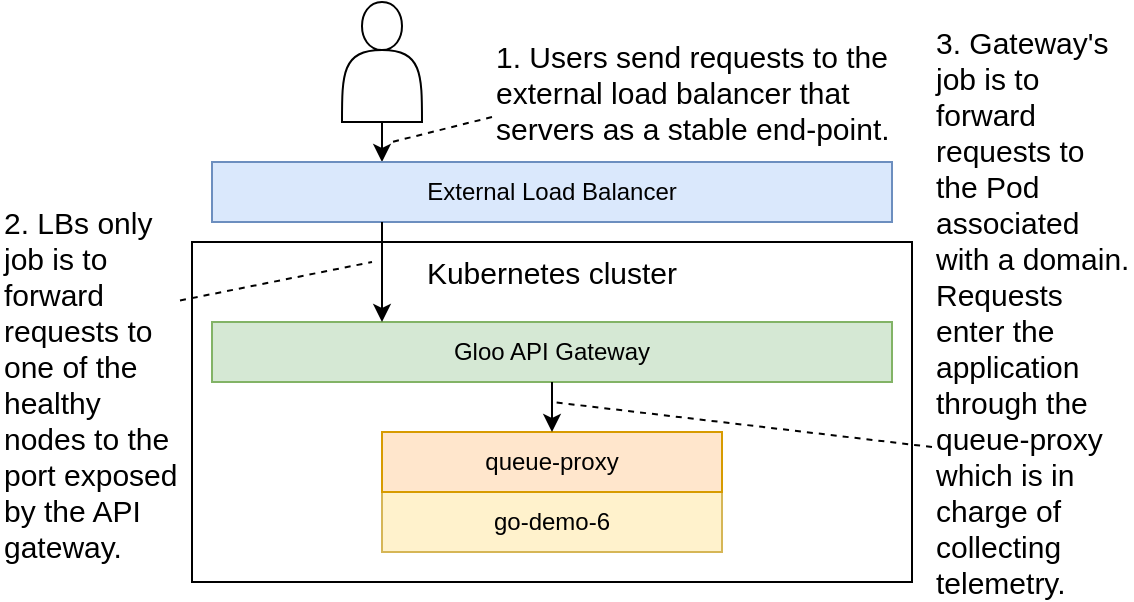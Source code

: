 <mxfile version="11.2.1" type="device" pages="1"><diagram id="KRm0tt6z543xYg5zOcwD" name="Page-1"><mxGraphModel dx="1147" dy="724" grid="1" gridSize="10" guides="1" tooltips="1" connect="1" arrows="1" fold="1" page="1" pageScale="1" pageWidth="850" pageHeight="1100" math="0" shadow="0"><root><mxCell id="0"/><mxCell id="1" parent="0"/><mxCell id="rLweVuyjbfKoWELMfHHj-5" value="Kubernetes cluster" style="rounded=0;whiteSpace=wrap;html=1;verticalAlign=top;fontSize=15;" vertex="1" parent="1"><mxGeometry x="280" y="190" width="360" height="170" as="geometry"/></mxCell><mxCell id="rLweVuyjbfKoWELMfHHj-1" value="Gloo API Gateway" style="rounded=0;whiteSpace=wrap;html=1;fillColor=#d5e8d4;strokeColor=#82b366;" vertex="1" parent="1"><mxGeometry x="290" y="230" width="340" height="30" as="geometry"/></mxCell><mxCell id="rLweVuyjbfKoWELMfHHj-3" value="" style="shape=actor;whiteSpace=wrap;html=1;" vertex="1" parent="1"><mxGeometry x="355" y="70" width="40" height="60" as="geometry"/></mxCell><mxCell id="rLweVuyjbfKoWELMfHHj-4" value="" style="endArrow=classic;html=1;exitX=0.5;exitY=1;exitDx=0;exitDy=0;entryX=0.25;entryY=0;entryDx=0;entryDy=0;" edge="1" parent="1" source="rLweVuyjbfKoWELMfHHj-3" target="rLweVuyjbfKoWELMfHHj-6"><mxGeometry width="50" height="50" relative="1" as="geometry"><mxPoint x="250" y="230" as="sourcePoint"/><mxPoint x="300" y="180" as="targetPoint"/></mxGeometry></mxCell><mxCell id="rLweVuyjbfKoWELMfHHj-6" value="External Load Balancer" style="rounded=0;whiteSpace=wrap;html=1;fillColor=#dae8fc;strokeColor=#6c8ebf;" vertex="1" parent="1"><mxGeometry x="290" y="150" width="340" height="30" as="geometry"/></mxCell><mxCell id="rLweVuyjbfKoWELMfHHj-7" value="" style="endArrow=classic;html=1;exitX=0.25;exitY=1;exitDx=0;exitDy=0;entryX=0.25;entryY=0;entryDx=0;entryDy=0;" edge="1" parent="1" source="rLweVuyjbfKoWELMfHHj-6" target="rLweVuyjbfKoWELMfHHj-1"><mxGeometry width="50" height="50" relative="1" as="geometry"><mxPoint x="470" y="120" as="sourcePoint"/><mxPoint x="470" y="150" as="targetPoint"/></mxGeometry></mxCell><mxCell id="rLweVuyjbfKoWELMfHHj-10" value="" style="group;fillColor=#ffe6cc;strokeColor=#d79b00;" vertex="1" connectable="0" parent="1"><mxGeometry x="375" y="285" width="170" height="60" as="geometry"/></mxCell><mxCell id="rLweVuyjbfKoWELMfHHj-8" value="go-demo-6" style="rounded=0;whiteSpace=wrap;html=1;fillColor=#fff2cc;strokeColor=#d6b656;" vertex="1" parent="rLweVuyjbfKoWELMfHHj-10"><mxGeometry y="30" width="170" height="30" as="geometry"/></mxCell><mxCell id="rLweVuyjbfKoWELMfHHj-9" value="queue-proxy" style="rounded=0;whiteSpace=wrap;html=1;fillColor=#ffe6cc;strokeColor=#d79b00;" vertex="1" parent="rLweVuyjbfKoWELMfHHj-10"><mxGeometry width="170" height="30" as="geometry"/></mxCell><mxCell id="rLweVuyjbfKoWELMfHHj-11" value="" style="endArrow=classic;html=1;fontSize=15;exitX=0.5;exitY=1;exitDx=0;exitDy=0;entryX=0.5;entryY=0;entryDx=0;entryDy=0;" edge="1" parent="1" source="rLweVuyjbfKoWELMfHHj-1" target="rLweVuyjbfKoWELMfHHj-9"><mxGeometry width="50" height="50" relative="1" as="geometry"><mxPoint x="460" y="330" as="sourcePoint"/><mxPoint x="510" y="280" as="targetPoint"/></mxGeometry></mxCell><mxCell id="rLweVuyjbfKoWELMfHHj-12" value="1. Users send requests to the external load balancer that servers as a stable end-point." style="text;html=1;strokeColor=none;fillColor=none;align=left;verticalAlign=middle;whiteSpace=wrap;rounded=0;fontSize=15;" vertex="1" parent="1"><mxGeometry x="430" y="90" width="210" height="50" as="geometry"/></mxCell><mxCell id="rLweVuyjbfKoWELMfHHj-15" value="" style="endArrow=none;dashed=1;html=1;fontSize=15;exitX=0;exitY=0.75;exitDx=0;exitDy=0;" edge="1" parent="1" source="rLweVuyjbfKoWELMfHHj-12"><mxGeometry width="50" height="50" relative="1" as="geometry"><mxPoint x="130" y="140" as="sourcePoint"/><mxPoint x="380" y="140" as="targetPoint"/></mxGeometry></mxCell><mxCell id="rLweVuyjbfKoWELMfHHj-16" value="2. LBs only job is to forward requests to one of the healthy nodes to the port exposed by the API gateway." style="text;html=1;strokeColor=none;fillColor=none;align=left;verticalAlign=middle;whiteSpace=wrap;rounded=0;fontSize=15;" vertex="1" parent="1"><mxGeometry x="184" y="178" width="90" height="165" as="geometry"/></mxCell><mxCell id="rLweVuyjbfKoWELMfHHj-19" value="" style="endArrow=none;dashed=1;html=1;fontSize=15;exitX=1;exitY=0.25;exitDx=0;exitDy=0;" edge="1" parent="1" source="rLweVuyjbfKoWELMfHHj-16"><mxGeometry width="50" height="50" relative="1" as="geometry"><mxPoint x="274" y="219.25" as="sourcePoint"/><mxPoint x="370" y="200" as="targetPoint"/></mxGeometry></mxCell><mxCell id="rLweVuyjbfKoWELMfHHj-20" value="" style="endArrow=none;dashed=1;html=1;fontSize=15;exitX=0;exitY=0.75;exitDx=0;exitDy=0;" edge="1" parent="1" source="rLweVuyjbfKoWELMfHHj-21"><mxGeometry width="50" height="50" relative="1" as="geometry"><mxPoint x="500" y="460" as="sourcePoint"/><mxPoint x="460" y="270" as="targetPoint"/></mxGeometry></mxCell><mxCell id="rLweVuyjbfKoWELMfHHj-21" value="3. Gateway's job is to forward requests to the Pod associated with a domain. Requests enter the application through the queue-proxy which is in charge of collecting telemetry." style="text;html=1;strokeColor=none;fillColor=none;align=left;verticalAlign=middle;whiteSpace=wrap;rounded=0;fontSize=15;" vertex="1" parent="1"><mxGeometry x="650" y="90" width="100" height="270" as="geometry"/></mxCell></root></mxGraphModel></diagram></mxfile>